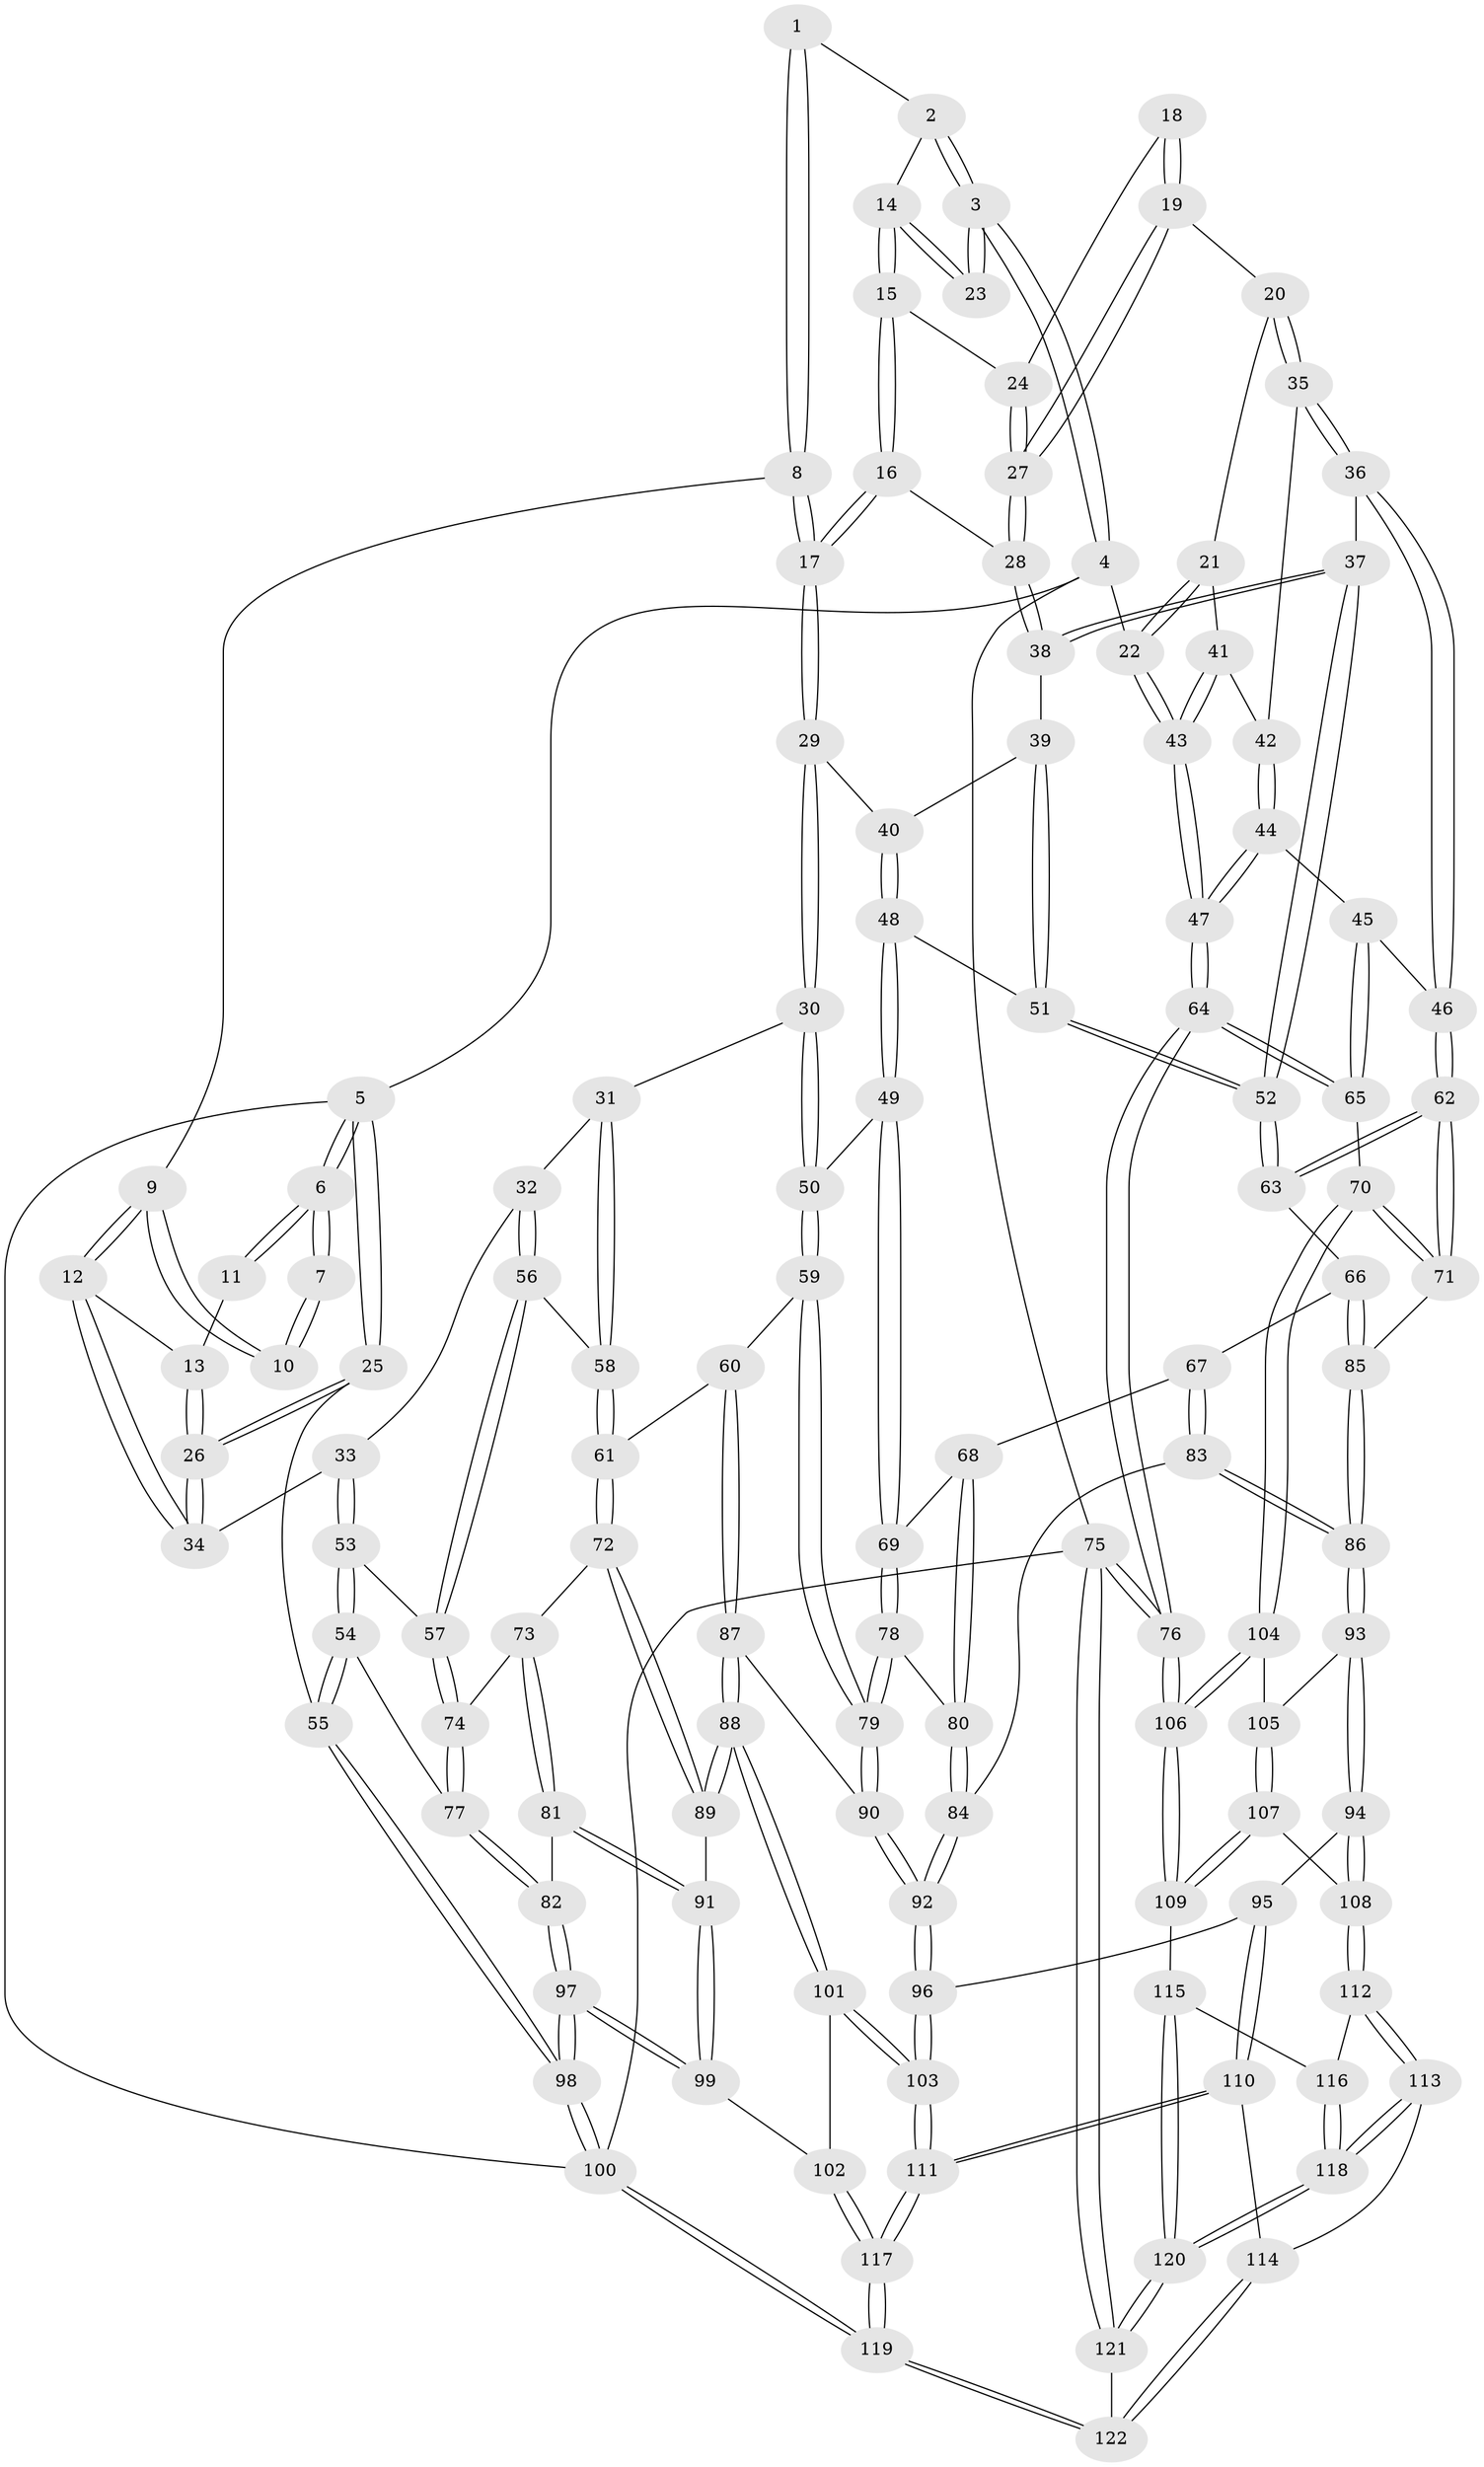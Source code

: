 // coarse degree distribution, {3: 0.32786885245901637, 2: 0.01639344262295082, 4: 0.6229508196721312, 5: 0.03278688524590164}
// Generated by graph-tools (version 1.1) at 2025/38/03/04/25 23:38:26]
// undirected, 122 vertices, 302 edges
graph export_dot {
  node [color=gray90,style=filled];
  1 [pos="+0.41912677472110466+0"];
  2 [pos="+0.5619829808661467+0"];
  3 [pos="+1+0"];
  4 [pos="+1+0"];
  5 [pos="+0+0"];
  6 [pos="+0+0"];
  7 [pos="+0.23451649360788515+0"];
  8 [pos="+0.3358075855492569+0.11160852787187986"];
  9 [pos="+0.2509651549355531+0.10518735774064929"];
  10 [pos="+0.22718173014469156+0"];
  11 [pos="+0.12186745988827713+0.02502205649464762"];
  12 [pos="+0.24722261887251135+0.10876598565863164"];
  13 [pos="+0.10062657041749977+0.07256699144436642"];
  14 [pos="+0.5690108309241286+0"];
  15 [pos="+0.5650286290425545+0"];
  16 [pos="+0.5279005857260981+0.059021539924054664"];
  17 [pos="+0.47172811356864974+0.16089775550452756"];
  18 [pos="+0.7676303535242166+0.06822356740902114"];
  19 [pos="+0.8298900029221975+0.13995254370592983"];
  20 [pos="+0.8507488757439248+0.1371469106998137"];
  21 [pos="+1+0"];
  22 [pos="+1+0"];
  23 [pos="+0.7557041538665552+0.03338273825821868"];
  24 [pos="+0.672108668123964+0.07085023856647667"];
  25 [pos="+0+0.14925332379901682"];
  26 [pos="+0+0.14940063850914295"];
  27 [pos="+0.7420083164013173+0.18585490566703813"];
  28 [pos="+0.7301836636545984+0.20117212693355588"];
  29 [pos="+0.47602320777980056+0.18472118814583455"];
  30 [pos="+0.3485716963072543+0.336329224110027"];
  31 [pos="+0.3142862470734938+0.3370505968043658"];
  32 [pos="+0.2880692270804014+0.3277492576578598"];
  33 [pos="+0.20413649055248373+0.2903324122318069"];
  34 [pos="+0.18272081487749728+0.24649915719322518"];
  35 [pos="+0.883841200543805+0.2544511594679391"];
  36 [pos="+0.7524007876073316+0.35267074783233165"];
  37 [pos="+0.7455780325042055+0.3504555357607589"];
  38 [pos="+0.6921375013624668+0.2728505729617018"];
  39 [pos="+0.6805672615472755+0.2724046328261782"];
  40 [pos="+0.5349443211868108+0.23521892386848234"];
  41 [pos="+0.9421981267500124+0.2695246710865812"];
  42 [pos="+0.9133358432425137+0.276236282705444"];
  43 [pos="+1+0.391934910303001"];
  44 [pos="+0.9144712496532565+0.35445430548767043"];
  45 [pos="+0.8318539912860363+0.3952665657059452"];
  46 [pos="+0.8023269853112639+0.3910851408824399"];
  47 [pos="+1+0.4875907685973121"];
  48 [pos="+0.5284339268063118+0.4058656528489818"];
  49 [pos="+0.49020361304688886+0.45614582234231976"];
  50 [pos="+0.4157618587071065+0.42988157351073353"];
  51 [pos="+0.585013101235765+0.3991024722636042"];
  52 [pos="+0.6753317845020805+0.44527027195310953"];
  53 [pos="+0.11671160916967024+0.4299702699296969"];
  54 [pos="+0+0.477328217773821"];
  55 [pos="+0+0.45683691233187584"];
  56 [pos="+0.20411744551148953+0.47288044167129606"];
  57 [pos="+0.1821390319311892+0.4813319108233541"];
  58 [pos="+0.2748273307772764+0.45884988096660745"];
  59 [pos="+0.3339334986235684+0.5332343177137387"];
  60 [pos="+0.32015564310878614+0.5370475446788868"];
  61 [pos="+0.3188623858413039+0.5368749849528884"];
  62 [pos="+0.7906948895807887+0.5356896529027153"];
  63 [pos="+0.6700726920402218+0.47277675764491545"];
  64 [pos="+1+0.5640143922000858"];
  65 [pos="+1+0.5977236174116557"];
  66 [pos="+0.639969972026293+0.5099841577798767"];
  67 [pos="+0.6263981261666542+0.5108736210646202"];
  68 [pos="+0.555761747317703+0.49751666438609465"];
  69 [pos="+0.49252916414654707+0.46124524700143704"];
  70 [pos="+1+0.6033183143576945"];
  71 [pos="+0.8017906233938974+0.5609018274285686"];
  72 [pos="+0.2456830148105192+0.5676739753874895"];
  73 [pos="+0.19960895816829277+0.5210416165654813"];
  74 [pos="+0.18807044429786368+0.500047437800376"];
  75 [pos="+1+1"];
  76 [pos="+1+1"];
  77 [pos="+0.08486667996983718+0.6002311408532455"];
  78 [pos="+0.46007043214722915+0.5834452340554571"];
  79 [pos="+0.4387291408831443+0.6021383522264977"];
  80 [pos="+0.5511849527468301+0.6107732126061857"];
  81 [pos="+0.1209391880290319+0.6115427000037633"];
  82 [pos="+0.08638025865451503+0.6021211655802441"];
  83 [pos="+0.5636145028250679+0.6217180539418194"];
  84 [pos="+0.563399332097665+0.6216688524142966"];
  85 [pos="+0.6969799009324326+0.6458436612629987"];
  86 [pos="+0.6808731003248577+0.6913795740765762"];
  87 [pos="+0.33977444027153236+0.678273679539111"];
  88 [pos="+0.3071845361966615+0.7004055358491083"];
  89 [pos="+0.21860274124659562+0.6508900611984682"];
  90 [pos="+0.4237874064966176+0.6625270292765205"];
  91 [pos="+0.20253244180525426+0.6559737755548134"];
  92 [pos="+0.47172776608920225+0.7209852493299662"];
  93 [pos="+0.6819161501482561+0.7011932578034332"];
  94 [pos="+0.6708963866031402+0.7291501351351365"];
  95 [pos="+0.5851742687266883+0.7623041686238706"];
  96 [pos="+0.47449569215666426+0.7284813703096382"];
  97 [pos="+0.02545386187936513+0.8491289306290074"];
  98 [pos="+0+1"];
  99 [pos="+0.1062128734693633+0.8304300413865481"];
  100 [pos="+0+1"];
  101 [pos="+0.307323266480289+0.8249737031225801"];
  102 [pos="+0.1564189828907029+0.8407029068478944"];
  103 [pos="+0.3851365710408797+0.883162353011374"];
  104 [pos="+0.909820916830878+0.7156305017482497"];
  105 [pos="+0.8848110640505629+0.7230646524153878"];
  106 [pos="+0.9431268203962201+0.9351467294947583"];
  107 [pos="+0.8084430910789235+0.8238439447987618"];
  108 [pos="+0.7063566211679817+0.8176694115697987"];
  109 [pos="+0.8663867975849607+0.9151394745265791"];
  110 [pos="+0.5348090783430504+0.9056888044095387"];
  111 [pos="+0.38745795466233396+0.8885003480560973"];
  112 [pos="+0.699650015703054+0.8710522030140321"];
  113 [pos="+0.5927080593934454+0.9205405069264571"];
  114 [pos="+0.5608340140188038+0.9284995271268006"];
  115 [pos="+0.8075163364272785+0.9285436063396993"];
  116 [pos="+0.719079911744001+0.9010999329750831"];
  117 [pos="+0.3207215006412878+1"];
  118 [pos="+0.7041126800589935+0.9975003484121764"];
  119 [pos="+0.3083407482790823+1"];
  120 [pos="+0.7155656489963402+1"];
  121 [pos="+0.7056216007708439+1"];
  122 [pos="+0.5942205463591377+1"];
  1 -- 2;
  1 -- 8;
  1 -- 8;
  2 -- 3;
  2 -- 3;
  2 -- 14;
  3 -- 4;
  3 -- 4;
  3 -- 23;
  3 -- 23;
  4 -- 5;
  4 -- 22;
  4 -- 75;
  5 -- 6;
  5 -- 6;
  5 -- 25;
  5 -- 25;
  5 -- 100;
  6 -- 7;
  6 -- 7;
  6 -- 11;
  6 -- 11;
  7 -- 10;
  7 -- 10;
  8 -- 9;
  8 -- 17;
  8 -- 17;
  9 -- 10;
  9 -- 10;
  9 -- 12;
  9 -- 12;
  11 -- 13;
  12 -- 13;
  12 -- 34;
  12 -- 34;
  13 -- 26;
  13 -- 26;
  14 -- 15;
  14 -- 15;
  14 -- 23;
  14 -- 23;
  15 -- 16;
  15 -- 16;
  15 -- 24;
  16 -- 17;
  16 -- 17;
  16 -- 28;
  17 -- 29;
  17 -- 29;
  18 -- 19;
  18 -- 19;
  18 -- 24;
  19 -- 20;
  19 -- 27;
  19 -- 27;
  20 -- 21;
  20 -- 35;
  20 -- 35;
  21 -- 22;
  21 -- 22;
  21 -- 41;
  22 -- 43;
  22 -- 43;
  24 -- 27;
  24 -- 27;
  25 -- 26;
  25 -- 26;
  25 -- 55;
  26 -- 34;
  26 -- 34;
  27 -- 28;
  27 -- 28;
  28 -- 38;
  28 -- 38;
  29 -- 30;
  29 -- 30;
  29 -- 40;
  30 -- 31;
  30 -- 50;
  30 -- 50;
  31 -- 32;
  31 -- 58;
  31 -- 58;
  32 -- 33;
  32 -- 56;
  32 -- 56;
  33 -- 34;
  33 -- 53;
  33 -- 53;
  35 -- 36;
  35 -- 36;
  35 -- 42;
  36 -- 37;
  36 -- 46;
  36 -- 46;
  37 -- 38;
  37 -- 38;
  37 -- 52;
  37 -- 52;
  38 -- 39;
  39 -- 40;
  39 -- 51;
  39 -- 51;
  40 -- 48;
  40 -- 48;
  41 -- 42;
  41 -- 43;
  41 -- 43;
  42 -- 44;
  42 -- 44;
  43 -- 47;
  43 -- 47;
  44 -- 45;
  44 -- 47;
  44 -- 47;
  45 -- 46;
  45 -- 65;
  45 -- 65;
  46 -- 62;
  46 -- 62;
  47 -- 64;
  47 -- 64;
  48 -- 49;
  48 -- 49;
  48 -- 51;
  49 -- 50;
  49 -- 69;
  49 -- 69;
  50 -- 59;
  50 -- 59;
  51 -- 52;
  51 -- 52;
  52 -- 63;
  52 -- 63;
  53 -- 54;
  53 -- 54;
  53 -- 57;
  54 -- 55;
  54 -- 55;
  54 -- 77;
  55 -- 98;
  55 -- 98;
  56 -- 57;
  56 -- 57;
  56 -- 58;
  57 -- 74;
  57 -- 74;
  58 -- 61;
  58 -- 61;
  59 -- 60;
  59 -- 79;
  59 -- 79;
  60 -- 61;
  60 -- 87;
  60 -- 87;
  61 -- 72;
  61 -- 72;
  62 -- 63;
  62 -- 63;
  62 -- 71;
  62 -- 71;
  63 -- 66;
  64 -- 65;
  64 -- 65;
  64 -- 76;
  64 -- 76;
  65 -- 70;
  66 -- 67;
  66 -- 85;
  66 -- 85;
  67 -- 68;
  67 -- 83;
  67 -- 83;
  68 -- 69;
  68 -- 80;
  68 -- 80;
  69 -- 78;
  69 -- 78;
  70 -- 71;
  70 -- 71;
  70 -- 104;
  70 -- 104;
  71 -- 85;
  72 -- 73;
  72 -- 89;
  72 -- 89;
  73 -- 74;
  73 -- 81;
  73 -- 81;
  74 -- 77;
  74 -- 77;
  75 -- 76;
  75 -- 76;
  75 -- 121;
  75 -- 121;
  75 -- 100;
  76 -- 106;
  76 -- 106;
  77 -- 82;
  77 -- 82;
  78 -- 79;
  78 -- 79;
  78 -- 80;
  79 -- 90;
  79 -- 90;
  80 -- 84;
  80 -- 84;
  81 -- 82;
  81 -- 91;
  81 -- 91;
  82 -- 97;
  82 -- 97;
  83 -- 84;
  83 -- 86;
  83 -- 86;
  84 -- 92;
  84 -- 92;
  85 -- 86;
  85 -- 86;
  86 -- 93;
  86 -- 93;
  87 -- 88;
  87 -- 88;
  87 -- 90;
  88 -- 89;
  88 -- 89;
  88 -- 101;
  88 -- 101;
  89 -- 91;
  90 -- 92;
  90 -- 92;
  91 -- 99;
  91 -- 99;
  92 -- 96;
  92 -- 96;
  93 -- 94;
  93 -- 94;
  93 -- 105;
  94 -- 95;
  94 -- 108;
  94 -- 108;
  95 -- 96;
  95 -- 110;
  95 -- 110;
  96 -- 103;
  96 -- 103;
  97 -- 98;
  97 -- 98;
  97 -- 99;
  97 -- 99;
  98 -- 100;
  98 -- 100;
  99 -- 102;
  100 -- 119;
  100 -- 119;
  101 -- 102;
  101 -- 103;
  101 -- 103;
  102 -- 117;
  102 -- 117;
  103 -- 111;
  103 -- 111;
  104 -- 105;
  104 -- 106;
  104 -- 106;
  105 -- 107;
  105 -- 107;
  106 -- 109;
  106 -- 109;
  107 -- 108;
  107 -- 109;
  107 -- 109;
  108 -- 112;
  108 -- 112;
  109 -- 115;
  110 -- 111;
  110 -- 111;
  110 -- 114;
  111 -- 117;
  111 -- 117;
  112 -- 113;
  112 -- 113;
  112 -- 116;
  113 -- 114;
  113 -- 118;
  113 -- 118;
  114 -- 122;
  114 -- 122;
  115 -- 116;
  115 -- 120;
  115 -- 120;
  116 -- 118;
  116 -- 118;
  117 -- 119;
  117 -- 119;
  118 -- 120;
  118 -- 120;
  119 -- 122;
  119 -- 122;
  120 -- 121;
  120 -- 121;
  121 -- 122;
}
